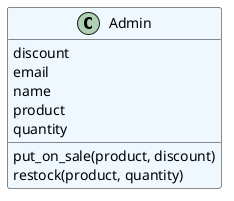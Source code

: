 @startuml classes
set namespaceSeparator none
class "Admin" as core.Admin.Admin #aliceblue {
  discount
  email
  name
  product
  quantity
  put_on_sale(product, discount)
  restock(product, quantity)
}
@enduml
